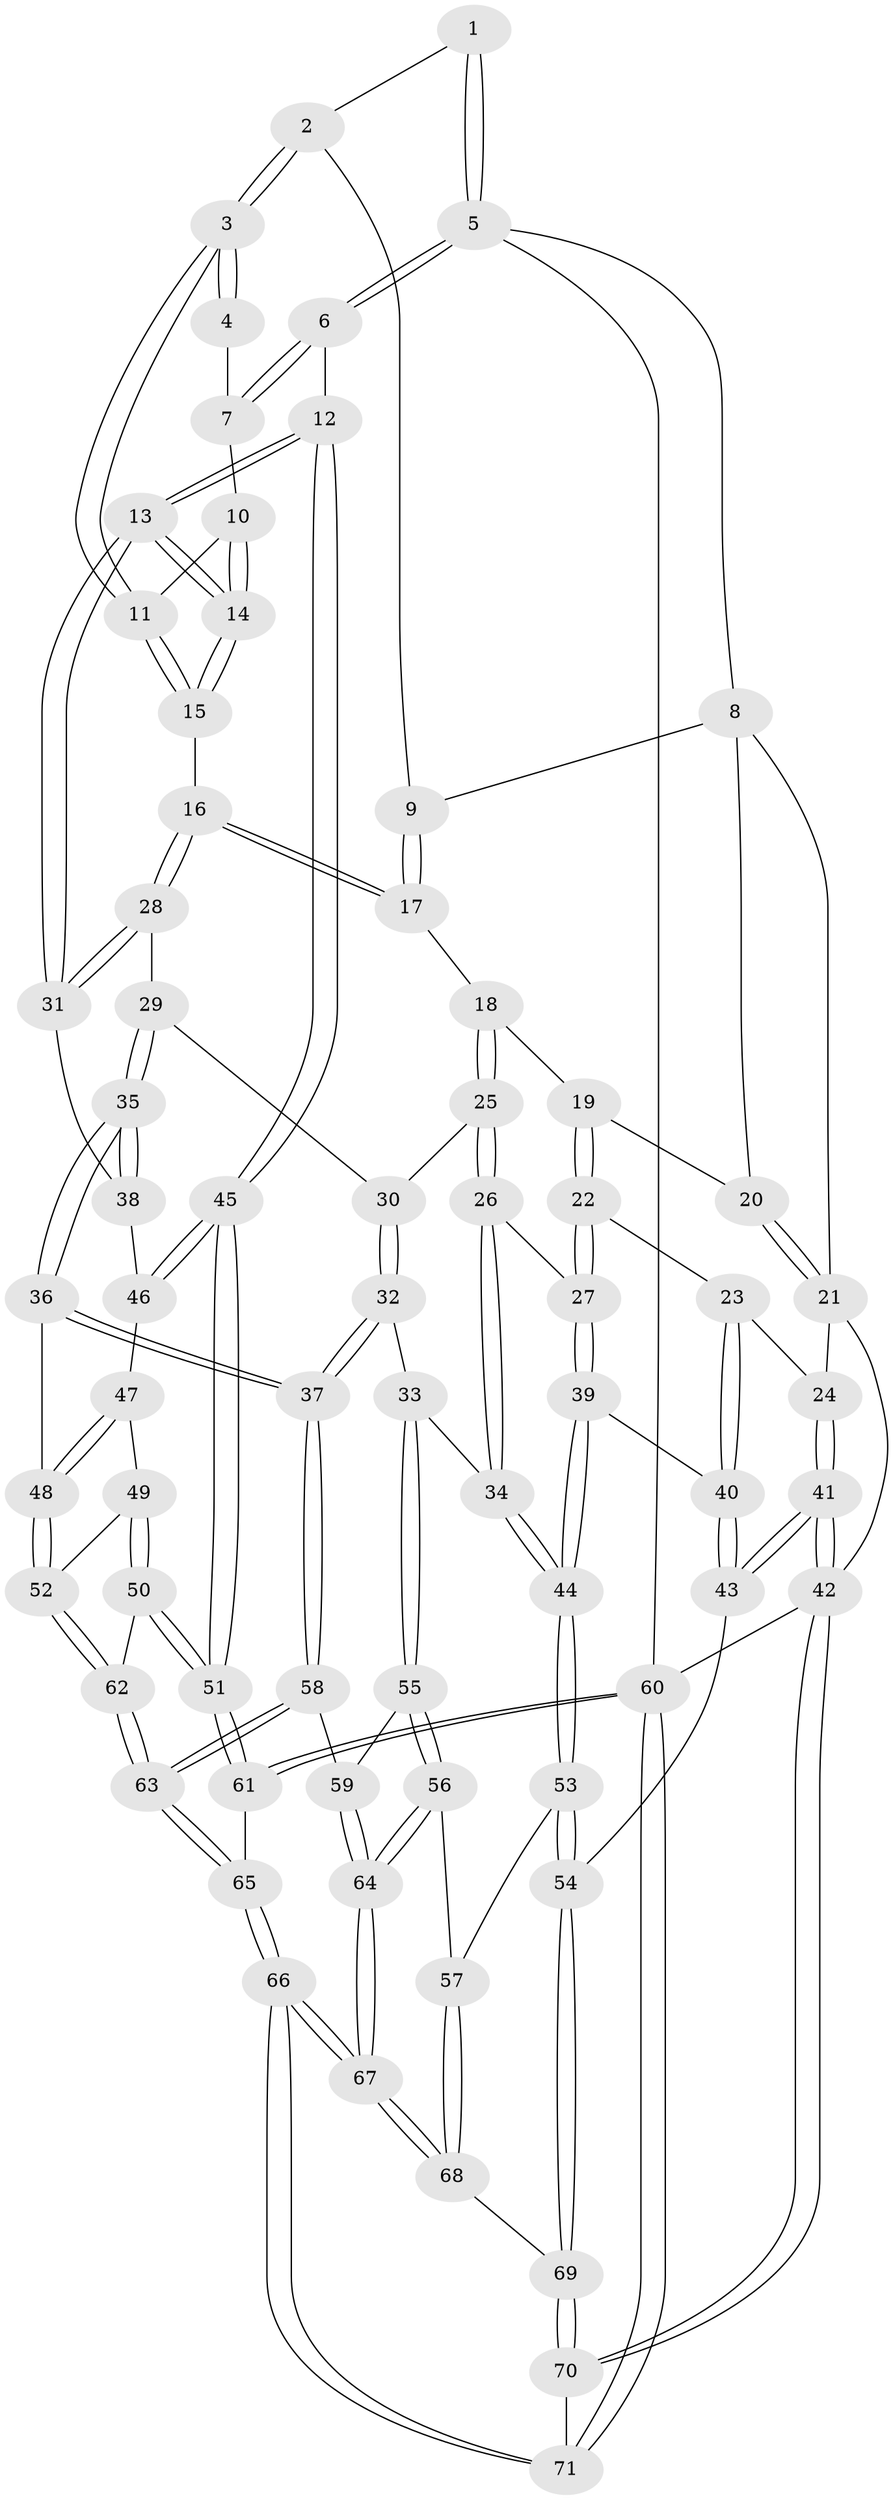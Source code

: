 // coarse degree distribution, {3: 0.3611111111111111, 2: 0.027777777777777776, 5: 0.08333333333333333, 4: 0.5277777777777778}
// Generated by graph-tools (version 1.1) at 2025/45/03/06/25 01:45:11]
// undirected, 71 vertices, 174 edges
graph export_dot {
graph [start="1"]
  node [color=gray90,style=filled];
  1 [pos="+1+0"];
  2 [pos="+0.7744615330923219+0"];
  3 [pos="+0.8119567638814349+0.04346000194697097"];
  4 [pos="+0.9558583043698523+0.03462530494072675"];
  5 [pos="+1+0"];
  6 [pos="+1+0.2616850032010242"];
  7 [pos="+0.9579793139348581+0.04263002223984855"];
  8 [pos="+0.3248869622065523+0"];
  9 [pos="+0.492872915514135+0"];
  10 [pos="+0.9479045985540554+0.07056980311920914"];
  11 [pos="+0.8055738143687448+0.13632607720400955"];
  12 [pos="+1+0.3310660157265669"];
  13 [pos="+1+0.3278565674035758"];
  14 [pos="+1+0.2597182896595239"];
  15 [pos="+0.8027168487494707+0.15054810609630798"];
  16 [pos="+0.6876544163120485+0.22991644083002755"];
  17 [pos="+0.6547302492476595+0.2144848490668167"];
  18 [pos="+0.477820907330606+0.24358014452412272"];
  19 [pos="+0.28949588538992016+0.14835564577217514"];
  20 [pos="+0.2702447314080033+0.09698113997570194"];
  21 [pos="+0+0.2252798166301235"];
  22 [pos="+0.2645633006768731+0.2423713475784284"];
  23 [pos="+0.15037350186563256+0.3865119104324811"];
  24 [pos="+0+0.35549205014343316"];
  25 [pos="+0.4688153139448807+0.3888572657106033"];
  26 [pos="+0.38928052376022765+0.4750998829902202"];
  27 [pos="+0.3869417541998112+0.474455236182454"];
  28 [pos="+0.6929246980076067+0.2551487526728839"];
  29 [pos="+0.651222315789584+0.389790274897898"];
  30 [pos="+0.5692595044078425+0.4182179910127813"];
  31 [pos="+0.8685685441449599+0.40355508853401945"];
  32 [pos="+0.5316950837740338+0.5600882819314567"];
  33 [pos="+0.5115744165021094+0.5637358825848919"];
  34 [pos="+0.40898774754566064+0.5046756433077929"];
  35 [pos="+0.7179236625691384+0.5660776887806307"];
  36 [pos="+0.7106140471244426+0.5820531820731306"];
  37 [pos="+0.6997073971867119+0.5965464467079962"];
  38 [pos="+0.8051038675759524+0.5146738725289669"];
  39 [pos="+0.24150612005988192+0.513989978449114"];
  40 [pos="+0.20503932787387075+0.5157266010719743"];
  41 [pos="+0+0.7855866840453524"];
  42 [pos="+0+1"];
  43 [pos="+0.08616015544904283+0.7138915643362372"];
  44 [pos="+0.35490446465880726+0.669092988189284"];
  45 [pos="+1+0.33632887709338766"];
  46 [pos="+0.8778274638294674+0.5513485266150681"];
  47 [pos="+0.9102210565101159+0.5849358514520274"];
  48 [pos="+0.8715231027373472+0.6431273349066535"];
  49 [pos="+0.9212767292898484+0.5875520065487654"];
  50 [pos="+1+0.6135512001806109"];
  51 [pos="+1+0.6008916662279544"];
  52 [pos="+0.9071195457902124+0.7174453015078328"];
  53 [pos="+0.35298970381092426+0.7366957383007732"];
  54 [pos="+0.2231158622018005+0.7515967085455311"];
  55 [pos="+0.4726639414243646+0.6999704137007463"];
  56 [pos="+0.4081167560648499+0.7348883427051801"];
  57 [pos="+0.3726202770495505+0.7454646364877705"];
  58 [pos="+0.6972927193224251+0.6706284695840492"];
  59 [pos="+0.5682050781813414+0.7316229111944829"];
  60 [pos="+1+1"];
  61 [pos="+1+0.895817575577028"];
  62 [pos="+0.910289535239544+0.7257133425386975"];
  63 [pos="+0.7994975063511133+0.8589703361902102"];
  64 [pos="+0.5603523611571802+0.8461670945272453"];
  65 [pos="+0.7999846899298513+0.8873600275380983"];
  66 [pos="+0.6870631832367534+1"];
  67 [pos="+0.5883921013782661+0.9649648081210562"];
  68 [pos="+0.4070431273026126+0.8679854782540193"];
  69 [pos="+0.2929753260952721+0.9865927309892109"];
  70 [pos="+0.185989756298477+1"];
  71 [pos="+0.6830726313148328+1"];
  1 -- 2;
  1 -- 5;
  1 -- 5;
  2 -- 3;
  2 -- 3;
  2 -- 9;
  3 -- 4;
  3 -- 4;
  3 -- 11;
  3 -- 11;
  4 -- 7;
  5 -- 6;
  5 -- 6;
  5 -- 8;
  5 -- 60;
  6 -- 7;
  6 -- 7;
  6 -- 12;
  7 -- 10;
  8 -- 9;
  8 -- 20;
  8 -- 21;
  9 -- 17;
  9 -- 17;
  10 -- 11;
  10 -- 14;
  10 -- 14;
  11 -- 15;
  11 -- 15;
  12 -- 13;
  12 -- 13;
  12 -- 45;
  12 -- 45;
  13 -- 14;
  13 -- 14;
  13 -- 31;
  13 -- 31;
  14 -- 15;
  14 -- 15;
  15 -- 16;
  16 -- 17;
  16 -- 17;
  16 -- 28;
  16 -- 28;
  17 -- 18;
  18 -- 19;
  18 -- 25;
  18 -- 25;
  19 -- 20;
  19 -- 22;
  19 -- 22;
  20 -- 21;
  20 -- 21;
  21 -- 24;
  21 -- 42;
  22 -- 23;
  22 -- 27;
  22 -- 27;
  23 -- 24;
  23 -- 40;
  23 -- 40;
  24 -- 41;
  24 -- 41;
  25 -- 26;
  25 -- 26;
  25 -- 30;
  26 -- 27;
  26 -- 34;
  26 -- 34;
  27 -- 39;
  27 -- 39;
  28 -- 29;
  28 -- 31;
  28 -- 31;
  29 -- 30;
  29 -- 35;
  29 -- 35;
  30 -- 32;
  30 -- 32;
  31 -- 38;
  32 -- 33;
  32 -- 37;
  32 -- 37;
  33 -- 34;
  33 -- 55;
  33 -- 55;
  34 -- 44;
  34 -- 44;
  35 -- 36;
  35 -- 36;
  35 -- 38;
  35 -- 38;
  36 -- 37;
  36 -- 37;
  36 -- 48;
  37 -- 58;
  37 -- 58;
  38 -- 46;
  39 -- 40;
  39 -- 44;
  39 -- 44;
  40 -- 43;
  40 -- 43;
  41 -- 42;
  41 -- 42;
  41 -- 43;
  41 -- 43;
  42 -- 70;
  42 -- 70;
  42 -- 60;
  43 -- 54;
  44 -- 53;
  44 -- 53;
  45 -- 46;
  45 -- 46;
  45 -- 51;
  45 -- 51;
  46 -- 47;
  47 -- 48;
  47 -- 48;
  47 -- 49;
  48 -- 52;
  48 -- 52;
  49 -- 50;
  49 -- 50;
  49 -- 52;
  50 -- 51;
  50 -- 51;
  50 -- 62;
  51 -- 61;
  51 -- 61;
  52 -- 62;
  52 -- 62;
  53 -- 54;
  53 -- 54;
  53 -- 57;
  54 -- 69;
  54 -- 69;
  55 -- 56;
  55 -- 56;
  55 -- 59;
  56 -- 57;
  56 -- 64;
  56 -- 64;
  57 -- 68;
  57 -- 68;
  58 -- 59;
  58 -- 63;
  58 -- 63;
  59 -- 64;
  59 -- 64;
  60 -- 61;
  60 -- 61;
  60 -- 71;
  60 -- 71;
  61 -- 65;
  62 -- 63;
  62 -- 63;
  63 -- 65;
  63 -- 65;
  64 -- 67;
  64 -- 67;
  65 -- 66;
  65 -- 66;
  66 -- 67;
  66 -- 67;
  66 -- 71;
  66 -- 71;
  67 -- 68;
  67 -- 68;
  68 -- 69;
  69 -- 70;
  69 -- 70;
  70 -- 71;
}
